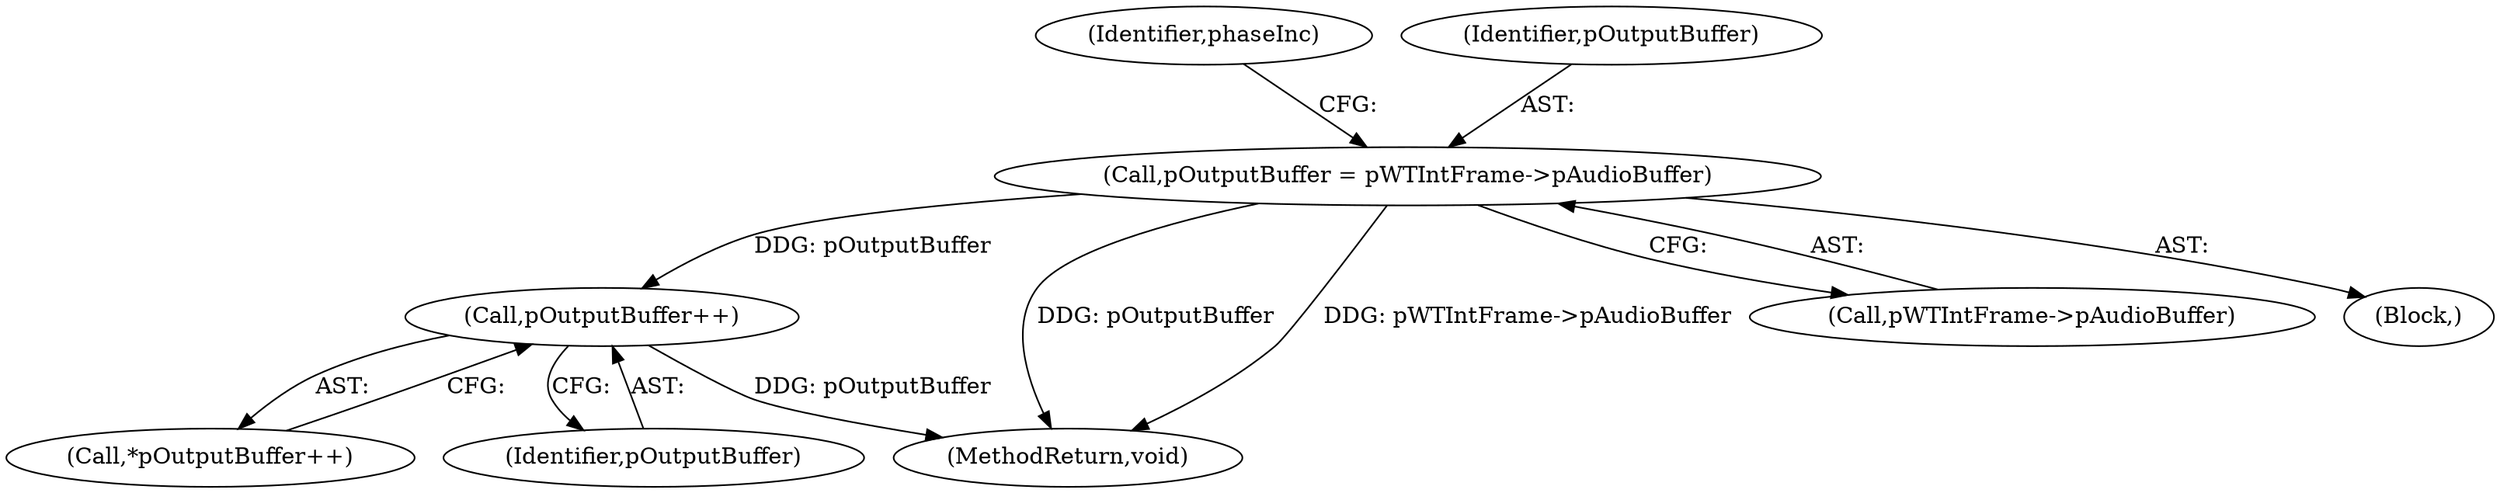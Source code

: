 digraph "0_Android_3ac044334c3ff6a61cb4238ff3ddaf17c7efcf49_2@pointer" {
"1000129" [label="(Call,pOutputBuffer = pWTIntFrame->pAudioBuffer)"];
"1000181" [label="(Call,pOutputBuffer++)"];
"1000129" [label="(Call,pOutputBuffer = pWTIntFrame->pAudioBuffer)"];
"1000237" [label="(MethodReturn,void)"];
"1000180" [label="(Call,*pOutputBuffer++)"];
"1000182" [label="(Identifier,pOutputBuffer)"];
"1000131" [label="(Call,pWTIntFrame->pAudioBuffer)"];
"1000109" [label="(Block,)"];
"1000135" [label="(Identifier,phaseInc)"];
"1000181" [label="(Call,pOutputBuffer++)"];
"1000130" [label="(Identifier,pOutputBuffer)"];
"1000129" -> "1000109"  [label="AST: "];
"1000129" -> "1000131"  [label="CFG: "];
"1000130" -> "1000129"  [label="AST: "];
"1000131" -> "1000129"  [label="AST: "];
"1000135" -> "1000129"  [label="CFG: "];
"1000129" -> "1000237"  [label="DDG: pOutputBuffer"];
"1000129" -> "1000237"  [label="DDG: pWTIntFrame->pAudioBuffer"];
"1000129" -> "1000181"  [label="DDG: pOutputBuffer"];
"1000181" -> "1000180"  [label="AST: "];
"1000181" -> "1000182"  [label="CFG: "];
"1000182" -> "1000181"  [label="AST: "];
"1000180" -> "1000181"  [label="CFG: "];
"1000181" -> "1000237"  [label="DDG: pOutputBuffer"];
}
